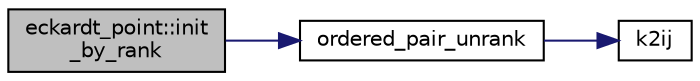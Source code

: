 digraph "eckardt_point::init_by_rank"
{
  edge [fontname="Helvetica",fontsize="10",labelfontname="Helvetica",labelfontsize="10"];
  node [fontname="Helvetica",fontsize="10",shape=record];
  rankdir="LR";
  Node53 [label="eckardt_point::init\l_by_rank",height=0.2,width=0.4,color="black", fillcolor="grey75", style="filled", fontcolor="black"];
  Node53 -> Node54 [color="midnightblue",fontsize="10",style="solid",fontname="Helvetica"];
  Node54 [label="ordered_pair_unrank",height=0.2,width=0.4,color="black", fillcolor="white", style="filled",URL="$d2/d7c/combinatorics_8_c.html#a8c23cc3f9bdc826d14ad7e64c26a694f"];
  Node54 -> Node55 [color="midnightblue",fontsize="10",style="solid",fontname="Helvetica"];
  Node55 [label="k2ij",height=0.2,width=0.4,color="black", fillcolor="white", style="filled",URL="$d2/d7c/combinatorics_8_c.html#a94379148acec1c2aeedad1903aa0756a"];
}
